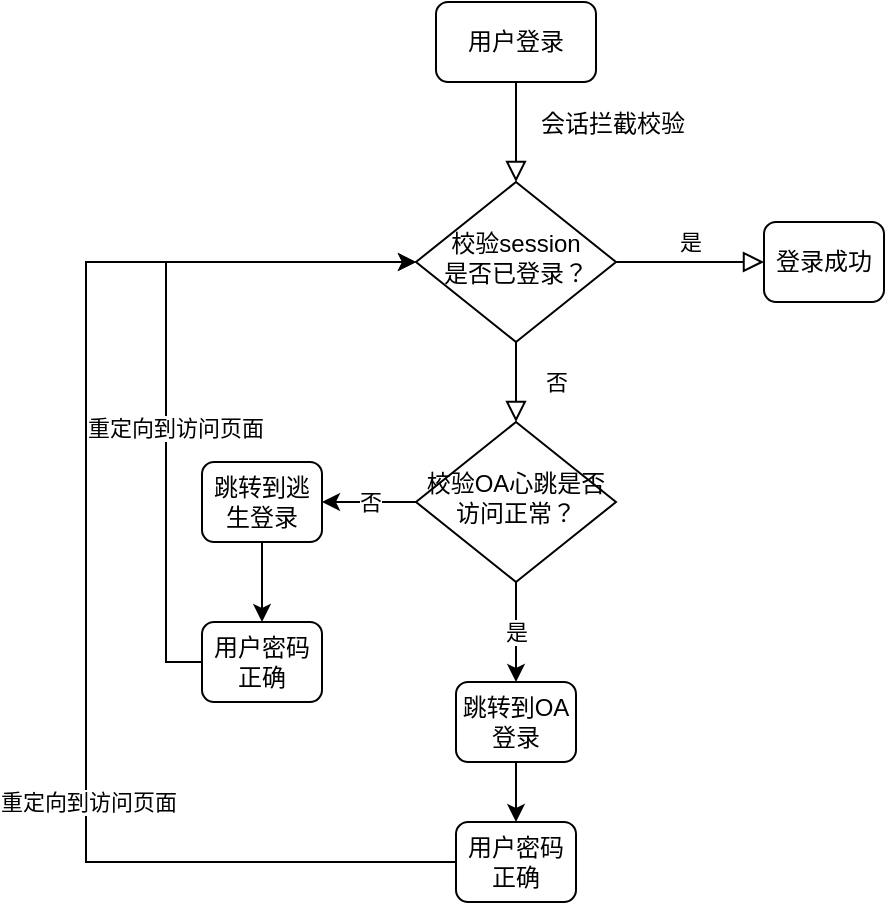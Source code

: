 <mxfile version="16.0.0" type="github">
  <diagram id="C5RBs43oDa-KdzZeNtuy" name="Page-1">
    <mxGraphModel dx="762" dy="451" grid="1" gridSize="10" guides="1" tooltips="1" connect="1" arrows="1" fold="1" page="1" pageScale="1" pageWidth="827" pageHeight="1169" math="0" shadow="0">
      <root>
        <mxCell id="WIyWlLk6GJQsqaUBKTNV-0" />
        <mxCell id="WIyWlLk6GJQsqaUBKTNV-1" parent="WIyWlLk6GJQsqaUBKTNV-0" />
        <mxCell id="WIyWlLk6GJQsqaUBKTNV-2" value="" style="rounded=0;html=1;jettySize=auto;orthogonalLoop=1;fontSize=11;endArrow=block;endFill=0;endSize=8;strokeWidth=1;shadow=0;labelBackgroundColor=none;edgeStyle=orthogonalEdgeStyle;" parent="WIyWlLk6GJQsqaUBKTNV-1" source="WIyWlLk6GJQsqaUBKTNV-3" target="WIyWlLk6GJQsqaUBKTNV-6" edge="1">
          <mxGeometry relative="1" as="geometry" />
        </mxCell>
        <mxCell id="WIyWlLk6GJQsqaUBKTNV-3" value="用户登录" style="rounded=1;whiteSpace=wrap;html=1;fontSize=12;glass=0;strokeWidth=1;shadow=0;" parent="WIyWlLk6GJQsqaUBKTNV-1" vertex="1">
          <mxGeometry x="335" y="80" width="80" height="40" as="geometry" />
        </mxCell>
        <mxCell id="WIyWlLk6GJQsqaUBKTNV-4" value="否" style="rounded=0;html=1;jettySize=auto;orthogonalLoop=1;fontSize=11;endArrow=block;endFill=0;endSize=8;strokeWidth=1;shadow=0;labelBackgroundColor=none;edgeStyle=orthogonalEdgeStyle;" parent="WIyWlLk6GJQsqaUBKTNV-1" source="WIyWlLk6GJQsqaUBKTNV-6" edge="1">
          <mxGeometry y="20" relative="1" as="geometry">
            <mxPoint as="offset" />
            <mxPoint x="375" y="290" as="targetPoint" />
            <Array as="points">
              <mxPoint x="375" y="260" />
              <mxPoint x="375" y="260" />
            </Array>
          </mxGeometry>
        </mxCell>
        <mxCell id="WIyWlLk6GJQsqaUBKTNV-5" value="是" style="edgeStyle=orthogonalEdgeStyle;rounded=0;html=1;jettySize=auto;orthogonalLoop=1;fontSize=11;endArrow=block;endFill=0;endSize=8;strokeWidth=1;shadow=0;labelBackgroundColor=none;" parent="WIyWlLk6GJQsqaUBKTNV-1" source="WIyWlLk6GJQsqaUBKTNV-6" target="WIyWlLk6GJQsqaUBKTNV-7" edge="1">
          <mxGeometry y="10" relative="1" as="geometry">
            <mxPoint as="offset" />
          </mxGeometry>
        </mxCell>
        <mxCell id="WIyWlLk6GJQsqaUBKTNV-6" value="校验session&lt;br&gt;是否已登录？" style="rhombus;whiteSpace=wrap;html=1;shadow=0;fontFamily=Helvetica;fontSize=12;align=center;strokeWidth=1;spacing=6;spacingTop=-4;" parent="WIyWlLk6GJQsqaUBKTNV-1" vertex="1">
          <mxGeometry x="325" y="170" width="100" height="80" as="geometry" />
        </mxCell>
        <mxCell id="WIyWlLk6GJQsqaUBKTNV-7" value="登录成功" style="rounded=1;whiteSpace=wrap;html=1;fontSize=12;glass=0;strokeWidth=1;shadow=0;" parent="WIyWlLk6GJQsqaUBKTNV-1" vertex="1">
          <mxGeometry x="499" y="190" width="60" height="40" as="geometry" />
        </mxCell>
        <mxCell id="4HYKtGoavmofEj-92n3Q-0" value="会话拦截校验" style="text;html=1;align=center;verticalAlign=middle;resizable=0;points=[];autosize=1;strokeColor=none;fillColor=none;" vertex="1" parent="WIyWlLk6GJQsqaUBKTNV-1">
          <mxGeometry x="378" y="131" width="90" height="20" as="geometry" />
        </mxCell>
        <mxCell id="4HYKtGoavmofEj-92n3Q-3" value="是" style="edgeStyle=orthogonalEdgeStyle;rounded=0;orthogonalLoop=1;jettySize=auto;html=1;entryX=0.5;entryY=0;entryDx=0;entryDy=0;" edge="1" parent="WIyWlLk6GJQsqaUBKTNV-1" source="4HYKtGoavmofEj-92n3Q-1" target="4HYKtGoavmofEj-92n3Q-2">
          <mxGeometry relative="1" as="geometry" />
        </mxCell>
        <mxCell id="4HYKtGoavmofEj-92n3Q-5" value="否" style="edgeStyle=orthogonalEdgeStyle;rounded=0;orthogonalLoop=1;jettySize=auto;html=1;entryX=1;entryY=0.5;entryDx=0;entryDy=0;" edge="1" parent="WIyWlLk6GJQsqaUBKTNV-1" source="4HYKtGoavmofEj-92n3Q-1" target="4HYKtGoavmofEj-92n3Q-4">
          <mxGeometry relative="1" as="geometry" />
        </mxCell>
        <mxCell id="4HYKtGoavmofEj-92n3Q-1" value="校验OA心跳是否访问正常？" style="rhombus;whiteSpace=wrap;html=1;shadow=0;fontFamily=Helvetica;fontSize=12;align=center;strokeWidth=1;spacing=6;spacingTop=-4;" vertex="1" parent="WIyWlLk6GJQsqaUBKTNV-1">
          <mxGeometry x="325" y="290" width="100" height="80" as="geometry" />
        </mxCell>
        <mxCell id="4HYKtGoavmofEj-92n3Q-10" style="edgeStyle=orthogonalEdgeStyle;rounded=0;orthogonalLoop=1;jettySize=auto;html=1;" edge="1" parent="WIyWlLk6GJQsqaUBKTNV-1" source="4HYKtGoavmofEj-92n3Q-2" target="4HYKtGoavmofEj-92n3Q-9">
          <mxGeometry relative="1" as="geometry" />
        </mxCell>
        <mxCell id="4HYKtGoavmofEj-92n3Q-2" value="跳转到OA登录" style="rounded=1;whiteSpace=wrap;html=1;fontSize=12;glass=0;strokeWidth=1;shadow=0;" vertex="1" parent="WIyWlLk6GJQsqaUBKTNV-1">
          <mxGeometry x="345" y="420" width="60" height="40" as="geometry" />
        </mxCell>
        <mxCell id="4HYKtGoavmofEj-92n3Q-8" style="edgeStyle=orthogonalEdgeStyle;rounded=0;orthogonalLoop=1;jettySize=auto;html=1;" edge="1" parent="WIyWlLk6GJQsqaUBKTNV-1" source="4HYKtGoavmofEj-92n3Q-4" target="4HYKtGoavmofEj-92n3Q-6">
          <mxGeometry relative="1" as="geometry" />
        </mxCell>
        <mxCell id="4HYKtGoavmofEj-92n3Q-4" value="跳转到逃生登录" style="rounded=1;whiteSpace=wrap;html=1;fontSize=12;glass=0;strokeWidth=1;shadow=0;" vertex="1" parent="WIyWlLk6GJQsqaUBKTNV-1">
          <mxGeometry x="218" y="310" width="60" height="40" as="geometry" />
        </mxCell>
        <mxCell id="4HYKtGoavmofEj-92n3Q-7" value="重定向到访问页面" style="edgeStyle=orthogonalEdgeStyle;rounded=0;orthogonalLoop=1;jettySize=auto;html=1;entryX=0;entryY=0.5;entryDx=0;entryDy=0;exitX=0;exitY=0.5;exitDx=0;exitDy=0;verticalAlign=top;labelPosition=left;verticalLabelPosition=bottom;align=right;" edge="1" parent="WIyWlLk6GJQsqaUBKTNV-1" source="4HYKtGoavmofEj-92n3Q-6" target="WIyWlLk6GJQsqaUBKTNV-6">
          <mxGeometry x="-0.137" y="-50" relative="1" as="geometry">
            <Array as="points">
              <mxPoint x="200" y="410" />
              <mxPoint x="200" y="210" />
            </Array>
            <mxPoint as="offset" />
          </mxGeometry>
        </mxCell>
        <mxCell id="4HYKtGoavmofEj-92n3Q-6" value="用户密码正确" style="rounded=1;whiteSpace=wrap;html=1;fontSize=12;glass=0;strokeWidth=1;shadow=0;" vertex="1" parent="WIyWlLk6GJQsqaUBKTNV-1">
          <mxGeometry x="218" y="390" width="60" height="40" as="geometry" />
        </mxCell>
        <mxCell id="4HYKtGoavmofEj-92n3Q-11" style="edgeStyle=orthogonalEdgeStyle;rounded=0;orthogonalLoop=1;jettySize=auto;html=1;entryX=0;entryY=0.5;entryDx=0;entryDy=0;" edge="1" parent="WIyWlLk6GJQsqaUBKTNV-1" source="4HYKtGoavmofEj-92n3Q-9" target="WIyWlLk6GJQsqaUBKTNV-6">
          <mxGeometry relative="1" as="geometry">
            <Array as="points">
              <mxPoint x="160" y="510" />
              <mxPoint x="160" y="210" />
            </Array>
          </mxGeometry>
        </mxCell>
        <mxCell id="4HYKtGoavmofEj-92n3Q-12" value="重定向到访问页面" style="edgeLabel;html=1;align=center;verticalAlign=middle;resizable=0;points=[];" vertex="1" connectable="0" parent="4HYKtGoavmofEj-92n3Q-11">
          <mxGeometry x="-0.028" y="-1" relative="1" as="geometry">
            <mxPoint y="101" as="offset" />
          </mxGeometry>
        </mxCell>
        <mxCell id="4HYKtGoavmofEj-92n3Q-9" value="用户密码正确" style="rounded=1;whiteSpace=wrap;html=1;fontSize=12;glass=0;strokeWidth=1;shadow=0;" vertex="1" parent="WIyWlLk6GJQsqaUBKTNV-1">
          <mxGeometry x="345" y="490" width="60" height="40" as="geometry" />
        </mxCell>
      </root>
    </mxGraphModel>
  </diagram>
</mxfile>
